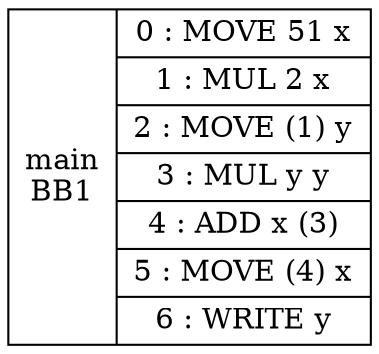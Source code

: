 digraph G {
BB1[shape=record, label="<b>main\nBB1|{0 : MOVE 51 x |1 : MUL 2 x |2 : MOVE (1) y |3 : MUL y y |4 : ADD x (3) |5 : MOVE (4) x |6 : WRITE y }"];
}
